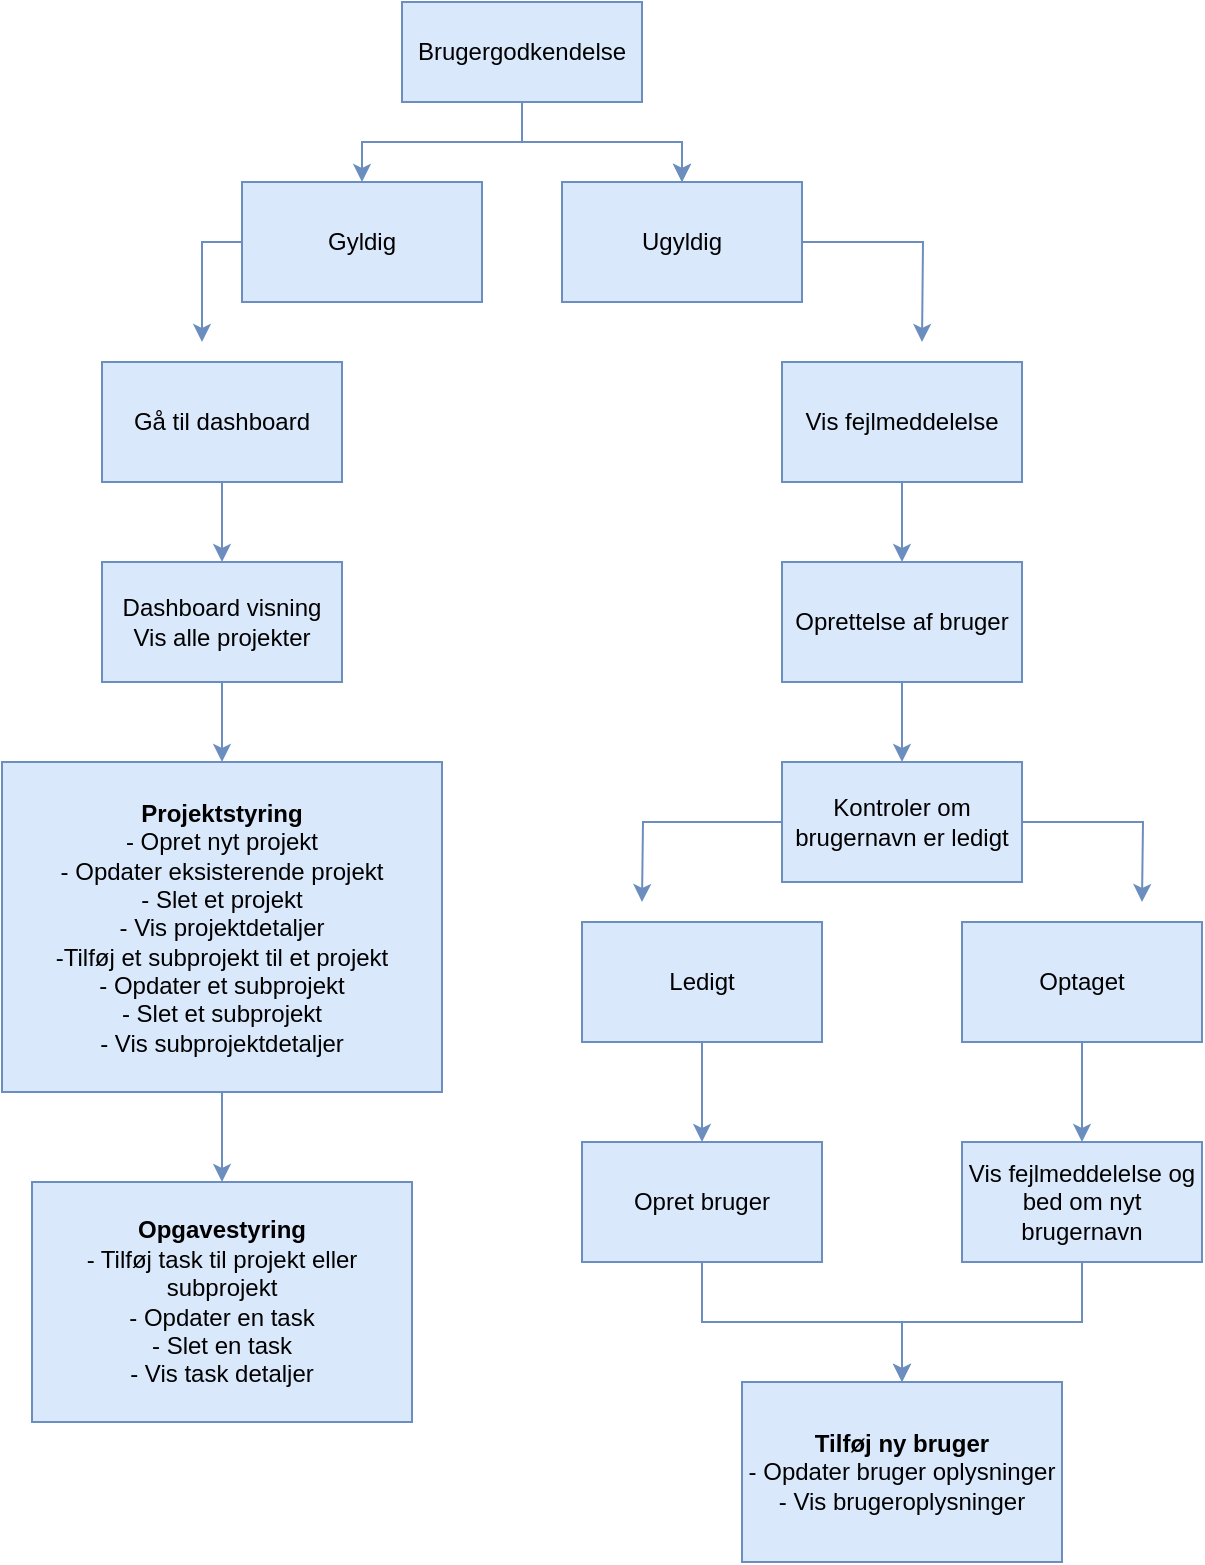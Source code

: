 <mxfile version="24.4.6" type="github">
  <diagram name="Page-1" id="evmKLVrGtomXqUDyta00">
    <mxGraphModel dx="1272" dy="853" grid="1" gridSize="10" guides="1" tooltips="1" connect="1" arrows="1" fold="1" page="1" pageScale="1" pageWidth="827" pageHeight="1169" math="0" shadow="0">
      <root>
        <mxCell id="0" />
        <mxCell id="1" parent="0" />
        <mxCell id="rUWYUNLvnuqbNmRku_17-18" value="" style="edgeStyle=orthogonalEdgeStyle;rounded=0;orthogonalLoop=1;jettySize=auto;html=1;fillColor=#dae8fc;strokeColor=#6c8ebf;" edge="1" parent="1" source="rUWYUNLvnuqbNmRku_17-1" target="rUWYUNLvnuqbNmRku_17-3">
          <mxGeometry relative="1" as="geometry" />
        </mxCell>
        <mxCell id="rUWYUNLvnuqbNmRku_17-19" value="" style="edgeStyle=orthogonalEdgeStyle;rounded=0;orthogonalLoop=1;jettySize=auto;html=1;fillColor=#dae8fc;strokeColor=#6c8ebf;" edge="1" parent="1" source="rUWYUNLvnuqbNmRku_17-1" target="rUWYUNLvnuqbNmRku_17-3">
          <mxGeometry relative="1" as="geometry">
            <Array as="points">
              <mxPoint x="300" y="150" />
              <mxPoint x="380" y="150" />
            </Array>
          </mxGeometry>
        </mxCell>
        <mxCell id="rUWYUNLvnuqbNmRku_17-1" value="Brugergodkendelse" style="rounded=0;whiteSpace=wrap;html=1;fillColor=#dae8fc;strokeColor=#6c8ebf;" vertex="1" parent="1">
          <mxGeometry x="240" y="80" width="120" height="50" as="geometry" />
        </mxCell>
        <mxCell id="rUWYUNLvnuqbNmRku_17-20" value="" style="edgeStyle=orthogonalEdgeStyle;rounded=0;orthogonalLoop=1;jettySize=auto;html=1;endArrow=none;endFill=0;startArrow=classic;startFill=1;fillColor=#dae8fc;strokeColor=#6c8ebf;" edge="1" parent="1" source="rUWYUNLvnuqbNmRku_17-2" target="rUWYUNLvnuqbNmRku_17-1">
          <mxGeometry relative="1" as="geometry" />
        </mxCell>
        <mxCell id="rUWYUNLvnuqbNmRku_17-22" style="edgeStyle=orthogonalEdgeStyle;rounded=0;orthogonalLoop=1;jettySize=auto;html=1;fillColor=#dae8fc;strokeColor=#6c8ebf;" edge="1" parent="1" source="rUWYUNLvnuqbNmRku_17-2">
          <mxGeometry relative="1" as="geometry">
            <mxPoint x="140" y="250" as="targetPoint" />
          </mxGeometry>
        </mxCell>
        <mxCell id="rUWYUNLvnuqbNmRku_17-2" value="Gyldig" style="rounded=0;whiteSpace=wrap;html=1;fillColor=#dae8fc;strokeColor=#6c8ebf;" vertex="1" parent="1">
          <mxGeometry x="160" y="170" width="120" height="60" as="geometry" />
        </mxCell>
        <mxCell id="rUWYUNLvnuqbNmRku_17-23" style="edgeStyle=orthogonalEdgeStyle;rounded=0;orthogonalLoop=1;jettySize=auto;html=1;fillColor=#dae8fc;strokeColor=#6c8ebf;" edge="1" parent="1" source="rUWYUNLvnuqbNmRku_17-3">
          <mxGeometry relative="1" as="geometry">
            <mxPoint x="500" y="250" as="targetPoint" />
          </mxGeometry>
        </mxCell>
        <mxCell id="rUWYUNLvnuqbNmRku_17-3" value="Ugyldig" style="rounded=0;whiteSpace=wrap;html=1;fillColor=#dae8fc;strokeColor=#6c8ebf;" vertex="1" parent="1">
          <mxGeometry x="320" y="170" width="120" height="60" as="geometry" />
        </mxCell>
        <mxCell id="rUWYUNLvnuqbNmRku_17-24" value="" style="edgeStyle=orthogonalEdgeStyle;rounded=0;orthogonalLoop=1;jettySize=auto;html=1;fillColor=#dae8fc;strokeColor=#6c8ebf;" edge="1" parent="1" source="rUWYUNLvnuqbNmRku_17-4" target="rUWYUNLvnuqbNmRku_17-6">
          <mxGeometry relative="1" as="geometry" />
        </mxCell>
        <mxCell id="rUWYUNLvnuqbNmRku_17-4" value="Gå til dashboard" style="rounded=0;whiteSpace=wrap;html=1;fillColor=#dae8fc;strokeColor=#6c8ebf;" vertex="1" parent="1">
          <mxGeometry x="90" y="260" width="120" height="60" as="geometry" />
        </mxCell>
        <mxCell id="rUWYUNLvnuqbNmRku_17-25" value="" style="edgeStyle=orthogonalEdgeStyle;rounded=0;orthogonalLoop=1;jettySize=auto;html=1;fillColor=#dae8fc;strokeColor=#6c8ebf;" edge="1" parent="1" source="rUWYUNLvnuqbNmRku_17-5" target="rUWYUNLvnuqbNmRku_17-10">
          <mxGeometry relative="1" as="geometry" />
        </mxCell>
        <mxCell id="rUWYUNLvnuqbNmRku_17-5" value="Vis fejlmeddelelse" style="rounded=0;whiteSpace=wrap;html=1;fillColor=#dae8fc;strokeColor=#6c8ebf;" vertex="1" parent="1">
          <mxGeometry x="430" y="260" width="120" height="60" as="geometry" />
        </mxCell>
        <mxCell id="rUWYUNLvnuqbNmRku_17-27" value="" style="edgeStyle=orthogonalEdgeStyle;rounded=0;orthogonalLoop=1;jettySize=auto;html=1;fillColor=#dae8fc;strokeColor=#6c8ebf;" edge="1" parent="1" source="rUWYUNLvnuqbNmRku_17-6" target="rUWYUNLvnuqbNmRku_17-8">
          <mxGeometry relative="1" as="geometry" />
        </mxCell>
        <mxCell id="rUWYUNLvnuqbNmRku_17-6" value="Dashboard visning&lt;div&gt;Vis alle projekter&lt;/div&gt;" style="rounded=0;whiteSpace=wrap;html=1;fillColor=#dae8fc;strokeColor=#6c8ebf;" vertex="1" parent="1">
          <mxGeometry x="90" y="360" width="120" height="60" as="geometry" />
        </mxCell>
        <mxCell id="rUWYUNLvnuqbNmRku_17-28" value="" style="edgeStyle=orthogonalEdgeStyle;rounded=0;orthogonalLoop=1;jettySize=auto;html=1;fillColor=#dae8fc;strokeColor=#6c8ebf;" edge="1" parent="1" source="rUWYUNLvnuqbNmRku_17-8" target="rUWYUNLvnuqbNmRku_17-9">
          <mxGeometry relative="1" as="geometry" />
        </mxCell>
        <mxCell id="rUWYUNLvnuqbNmRku_17-8" value="&lt;b&gt;Projektstyring&lt;/b&gt;&lt;div&gt;- Opret nyt projekt&lt;/div&gt;&lt;div&gt;- Opdater eksisterende projekt&lt;/div&gt;&lt;div&gt;- Slet et projekt&lt;/div&gt;&lt;div&gt;- Vis projektdetaljer&lt;/div&gt;&lt;div&gt;-Tilføj et subprojekt til et projekt&lt;/div&gt;&lt;div&gt;- Opdater et subprojekt&lt;/div&gt;&lt;div&gt;- Slet et subprojekt&lt;/div&gt;&lt;div&gt;- Vis subprojektdetaljer&lt;/div&gt;" style="rounded=0;whiteSpace=wrap;html=1;fillColor=#dae8fc;strokeColor=#6c8ebf;" vertex="1" parent="1">
          <mxGeometry x="40" y="460" width="220" height="165" as="geometry" />
        </mxCell>
        <mxCell id="rUWYUNLvnuqbNmRku_17-9" value="&lt;b&gt;Opgavestyring&lt;/b&gt;&lt;div&gt;- Tilføj task til projekt eller subprojekt&lt;/div&gt;&lt;div&gt;- Opdater en task&lt;/div&gt;&lt;div&gt;- Slet en task&lt;/div&gt;&lt;div&gt;- Vis task detaljer&lt;/div&gt;" style="rounded=0;whiteSpace=wrap;html=1;fillColor=#dae8fc;strokeColor=#6c8ebf;" vertex="1" parent="1">
          <mxGeometry x="55" y="670" width="190" height="120" as="geometry" />
        </mxCell>
        <mxCell id="rUWYUNLvnuqbNmRku_17-26" value="" style="edgeStyle=orthogonalEdgeStyle;rounded=0;orthogonalLoop=1;jettySize=auto;html=1;fillColor=#dae8fc;strokeColor=#6c8ebf;" edge="1" parent="1" source="rUWYUNLvnuqbNmRku_17-10" target="rUWYUNLvnuqbNmRku_17-11">
          <mxGeometry relative="1" as="geometry" />
        </mxCell>
        <mxCell id="rUWYUNLvnuqbNmRku_17-10" value="Oprettelse af bruger" style="rounded=0;whiteSpace=wrap;html=1;fillColor=#dae8fc;strokeColor=#6c8ebf;" vertex="1" parent="1">
          <mxGeometry x="430" y="360" width="120" height="60" as="geometry" />
        </mxCell>
        <mxCell id="rUWYUNLvnuqbNmRku_17-29" style="edgeStyle=orthogonalEdgeStyle;rounded=0;orthogonalLoop=1;jettySize=auto;html=1;fillColor=#dae8fc;strokeColor=#6c8ebf;" edge="1" parent="1" source="rUWYUNLvnuqbNmRku_17-11">
          <mxGeometry relative="1" as="geometry">
            <mxPoint x="360" y="530" as="targetPoint" />
          </mxGeometry>
        </mxCell>
        <mxCell id="rUWYUNLvnuqbNmRku_17-30" style="edgeStyle=orthogonalEdgeStyle;rounded=0;orthogonalLoop=1;jettySize=auto;html=1;fillColor=#dae8fc;strokeColor=#6c8ebf;" edge="1" parent="1" source="rUWYUNLvnuqbNmRku_17-11">
          <mxGeometry relative="1" as="geometry">
            <mxPoint x="610.0" y="530" as="targetPoint" />
          </mxGeometry>
        </mxCell>
        <mxCell id="rUWYUNLvnuqbNmRku_17-11" value="Kontroler om brugernavn er ledigt" style="rounded=0;whiteSpace=wrap;html=1;fillColor=#dae8fc;strokeColor=#6c8ebf;" vertex="1" parent="1">
          <mxGeometry x="430" y="460" width="120" height="60" as="geometry" />
        </mxCell>
        <mxCell id="rUWYUNLvnuqbNmRku_17-31" value="" style="edgeStyle=orthogonalEdgeStyle;rounded=0;orthogonalLoop=1;jettySize=auto;html=1;fillColor=#dae8fc;strokeColor=#6c8ebf;" edge="1" parent="1" source="rUWYUNLvnuqbNmRku_17-12" target="rUWYUNLvnuqbNmRku_17-14">
          <mxGeometry relative="1" as="geometry" />
        </mxCell>
        <mxCell id="rUWYUNLvnuqbNmRku_17-12" value="Ledigt" style="rounded=0;whiteSpace=wrap;html=1;fillColor=#dae8fc;strokeColor=#6c8ebf;" vertex="1" parent="1">
          <mxGeometry x="330" y="540" width="120" height="60" as="geometry" />
        </mxCell>
        <mxCell id="rUWYUNLvnuqbNmRku_17-32" value="" style="edgeStyle=orthogonalEdgeStyle;rounded=0;orthogonalLoop=1;jettySize=auto;html=1;fillColor=#dae8fc;strokeColor=#6c8ebf;" edge="1" parent="1" source="rUWYUNLvnuqbNmRku_17-13" target="rUWYUNLvnuqbNmRku_17-15">
          <mxGeometry relative="1" as="geometry" />
        </mxCell>
        <mxCell id="rUWYUNLvnuqbNmRku_17-13" value="Optaget" style="rounded=0;whiteSpace=wrap;html=1;fillColor=#dae8fc;strokeColor=#6c8ebf;" vertex="1" parent="1">
          <mxGeometry x="520" y="540" width="120" height="60" as="geometry" />
        </mxCell>
        <mxCell id="rUWYUNLvnuqbNmRku_17-33" value="" style="edgeStyle=orthogonalEdgeStyle;rounded=0;orthogonalLoop=1;jettySize=auto;html=1;fillColor=#dae8fc;strokeColor=#6c8ebf;" edge="1" parent="1" source="rUWYUNLvnuqbNmRku_17-14" target="rUWYUNLvnuqbNmRku_17-16">
          <mxGeometry relative="1" as="geometry" />
        </mxCell>
        <mxCell id="rUWYUNLvnuqbNmRku_17-14" value="Opret bruger" style="rounded=0;whiteSpace=wrap;html=1;fillColor=#dae8fc;strokeColor=#6c8ebf;" vertex="1" parent="1">
          <mxGeometry x="330" y="650" width="120" height="60" as="geometry" />
        </mxCell>
        <mxCell id="rUWYUNLvnuqbNmRku_17-34" value="" style="edgeStyle=orthogonalEdgeStyle;rounded=0;orthogonalLoop=1;jettySize=auto;html=1;fillColor=#dae8fc;strokeColor=#6c8ebf;" edge="1" parent="1" source="rUWYUNLvnuqbNmRku_17-15" target="rUWYUNLvnuqbNmRku_17-16">
          <mxGeometry relative="1" as="geometry" />
        </mxCell>
        <mxCell id="rUWYUNLvnuqbNmRku_17-15" value="Vis fejlmeddelelse og bed om nyt brugernavn" style="rounded=0;whiteSpace=wrap;html=1;fillColor=#dae8fc;strokeColor=#6c8ebf;" vertex="1" parent="1">
          <mxGeometry x="520" y="650" width="120" height="60" as="geometry" />
        </mxCell>
        <mxCell id="rUWYUNLvnuqbNmRku_17-16" value="&lt;div&gt;&lt;b&gt;Tilføj ny bruger&lt;/b&gt;&lt;/div&gt;&lt;div&gt;- Opdater bruger oplysninger&lt;/div&gt;&lt;div&gt;- Vis brugeroplysninger&lt;/div&gt;" style="rounded=0;whiteSpace=wrap;html=1;fillColor=#dae8fc;strokeColor=#6c8ebf;" vertex="1" parent="1">
          <mxGeometry x="410" y="770" width="160" height="90" as="geometry" />
        </mxCell>
      </root>
    </mxGraphModel>
  </diagram>
</mxfile>
